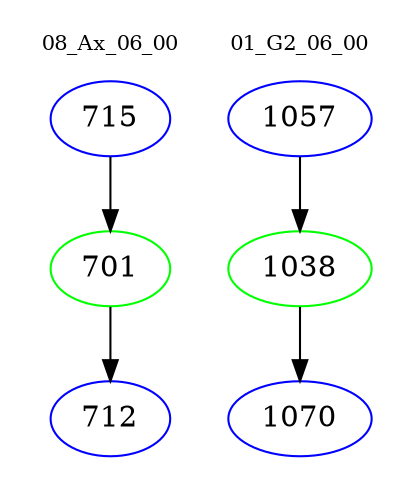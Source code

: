 digraph{
subgraph cluster_0 {
color = white
label = "08_Ax_06_00";
fontsize=10;
T0_715 [label="715", color="blue"]
T0_715 -> T0_701 [color="black"]
T0_701 [label="701", color="green"]
T0_701 -> T0_712 [color="black"]
T0_712 [label="712", color="blue"]
}
subgraph cluster_1 {
color = white
label = "01_G2_06_00";
fontsize=10;
T1_1057 [label="1057", color="blue"]
T1_1057 -> T1_1038 [color="black"]
T1_1038 [label="1038", color="green"]
T1_1038 -> T1_1070 [color="black"]
T1_1070 [label="1070", color="blue"]
}
}
